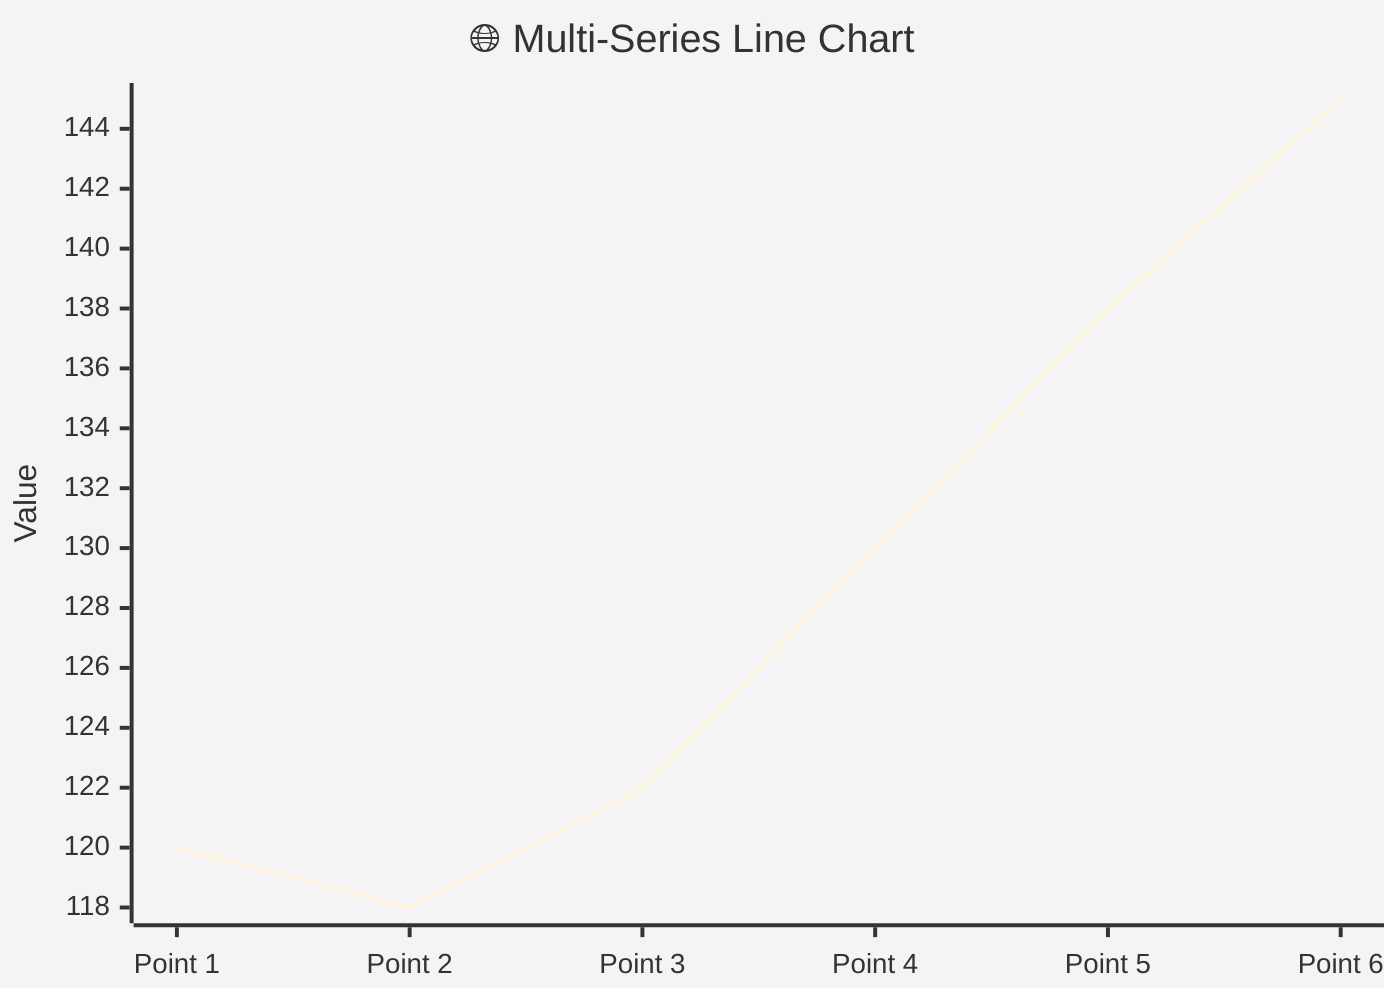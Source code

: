 %%{init: {'theme':'base'}}%%
xychart-beta
    title "🌐 Multi-Series Line Chart"
    x-axis ["Point 1", "Point 2", "Point 3", "Point 4", "Point 5", "Point 6"]
    y-axis "Value"
    line [120, 118, 122, 130, 138, 145]